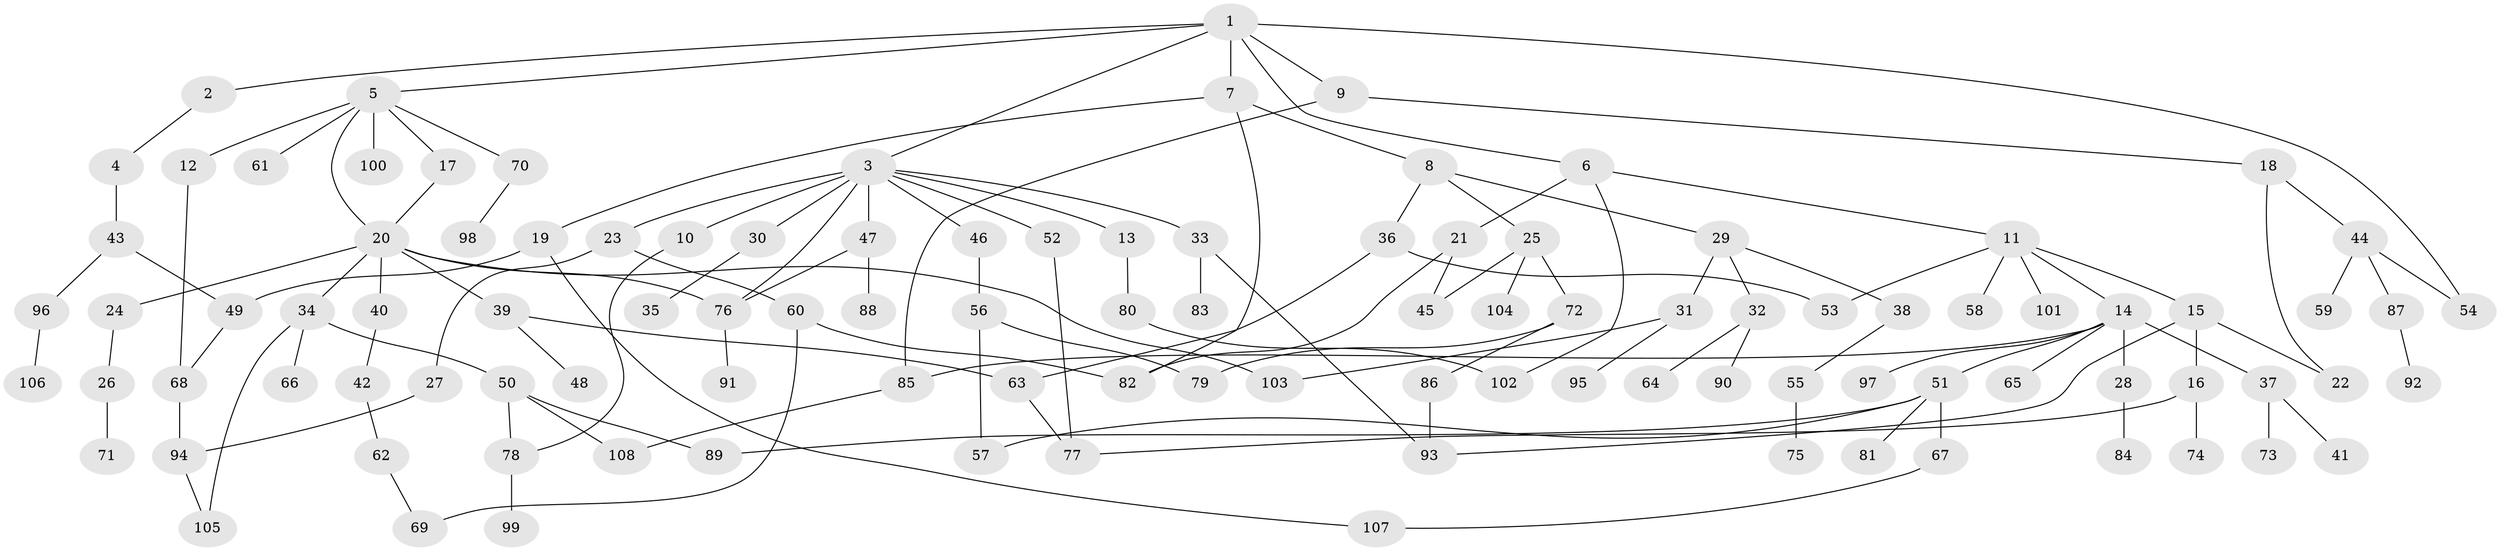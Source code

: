 // Generated by graph-tools (version 1.1) at 2025/49/03/09/25 03:49:18]
// undirected, 108 vertices, 135 edges
graph export_dot {
graph [start="1"]
  node [color=gray90,style=filled];
  1;
  2;
  3;
  4;
  5;
  6;
  7;
  8;
  9;
  10;
  11;
  12;
  13;
  14;
  15;
  16;
  17;
  18;
  19;
  20;
  21;
  22;
  23;
  24;
  25;
  26;
  27;
  28;
  29;
  30;
  31;
  32;
  33;
  34;
  35;
  36;
  37;
  38;
  39;
  40;
  41;
  42;
  43;
  44;
  45;
  46;
  47;
  48;
  49;
  50;
  51;
  52;
  53;
  54;
  55;
  56;
  57;
  58;
  59;
  60;
  61;
  62;
  63;
  64;
  65;
  66;
  67;
  68;
  69;
  70;
  71;
  72;
  73;
  74;
  75;
  76;
  77;
  78;
  79;
  80;
  81;
  82;
  83;
  84;
  85;
  86;
  87;
  88;
  89;
  90;
  91;
  92;
  93;
  94;
  95;
  96;
  97;
  98;
  99;
  100;
  101;
  102;
  103;
  104;
  105;
  106;
  107;
  108;
  1 -- 2;
  1 -- 3;
  1 -- 5;
  1 -- 6;
  1 -- 7;
  1 -- 9;
  1 -- 54;
  2 -- 4;
  3 -- 10;
  3 -- 13;
  3 -- 23;
  3 -- 30;
  3 -- 33;
  3 -- 46;
  3 -- 47;
  3 -- 52;
  3 -- 76;
  4 -- 43;
  5 -- 12;
  5 -- 17;
  5 -- 61;
  5 -- 70;
  5 -- 100;
  5 -- 20;
  6 -- 11;
  6 -- 21;
  6 -- 102;
  7 -- 8;
  7 -- 19;
  7 -- 82;
  8 -- 25;
  8 -- 29;
  8 -- 36;
  9 -- 18;
  9 -- 85;
  10 -- 78;
  11 -- 14;
  11 -- 15;
  11 -- 58;
  11 -- 101;
  11 -- 53;
  12 -- 68;
  13 -- 80;
  14 -- 28;
  14 -- 37;
  14 -- 51;
  14 -- 65;
  14 -- 97;
  14 -- 85;
  15 -- 16;
  15 -- 93;
  15 -- 22;
  16 -- 74;
  16 -- 77;
  17 -- 20;
  18 -- 22;
  18 -- 44;
  19 -- 107;
  19 -- 49;
  20 -- 24;
  20 -- 34;
  20 -- 39;
  20 -- 40;
  20 -- 76;
  20 -- 103;
  21 -- 45;
  21 -- 82;
  23 -- 27;
  23 -- 60;
  24 -- 26;
  25 -- 72;
  25 -- 104;
  25 -- 45;
  26 -- 71;
  27 -- 94;
  28 -- 84;
  29 -- 31;
  29 -- 32;
  29 -- 38;
  30 -- 35;
  31 -- 95;
  31 -- 103;
  32 -- 64;
  32 -- 90;
  33 -- 83;
  33 -- 93;
  34 -- 50;
  34 -- 66;
  34 -- 105;
  36 -- 53;
  36 -- 63;
  37 -- 41;
  37 -- 73;
  38 -- 55;
  39 -- 48;
  39 -- 63;
  40 -- 42;
  42 -- 62;
  43 -- 49;
  43 -- 96;
  44 -- 59;
  44 -- 87;
  44 -- 54;
  46 -- 56;
  47 -- 88;
  47 -- 76;
  49 -- 68;
  50 -- 108;
  50 -- 78;
  50 -- 89;
  51 -- 67;
  51 -- 81;
  51 -- 89;
  51 -- 57;
  52 -- 77;
  55 -- 75;
  56 -- 57;
  56 -- 79;
  60 -- 82;
  60 -- 69;
  62 -- 69;
  63 -- 77;
  67 -- 107;
  68 -- 94;
  70 -- 98;
  72 -- 79;
  72 -- 86;
  76 -- 91;
  78 -- 99;
  80 -- 102;
  85 -- 108;
  86 -- 93;
  87 -- 92;
  94 -- 105;
  96 -- 106;
}
